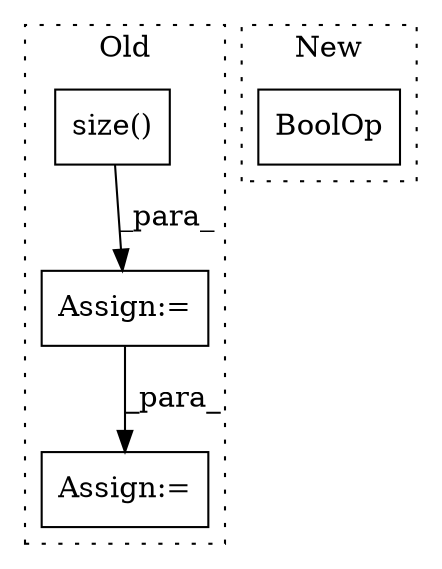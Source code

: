 digraph G {
subgraph cluster0 {
1 [label="size()" a="75" s="10467" l="19" shape="box"];
3 [label="Assign:=" a="68" s="10539" l="3" shape="box"];
4 [label="Assign:=" a="68" s="10393" l="3" shape="box"];
label = "Old";
style="dotted";
}
subgraph cluster1 {
2 [label="BoolOp" a="72" s="12211" l="30" shape="box"];
label = "New";
style="dotted";
}
1 -> 4 [label="_para_"];
4 -> 3 [label="_para_"];
}